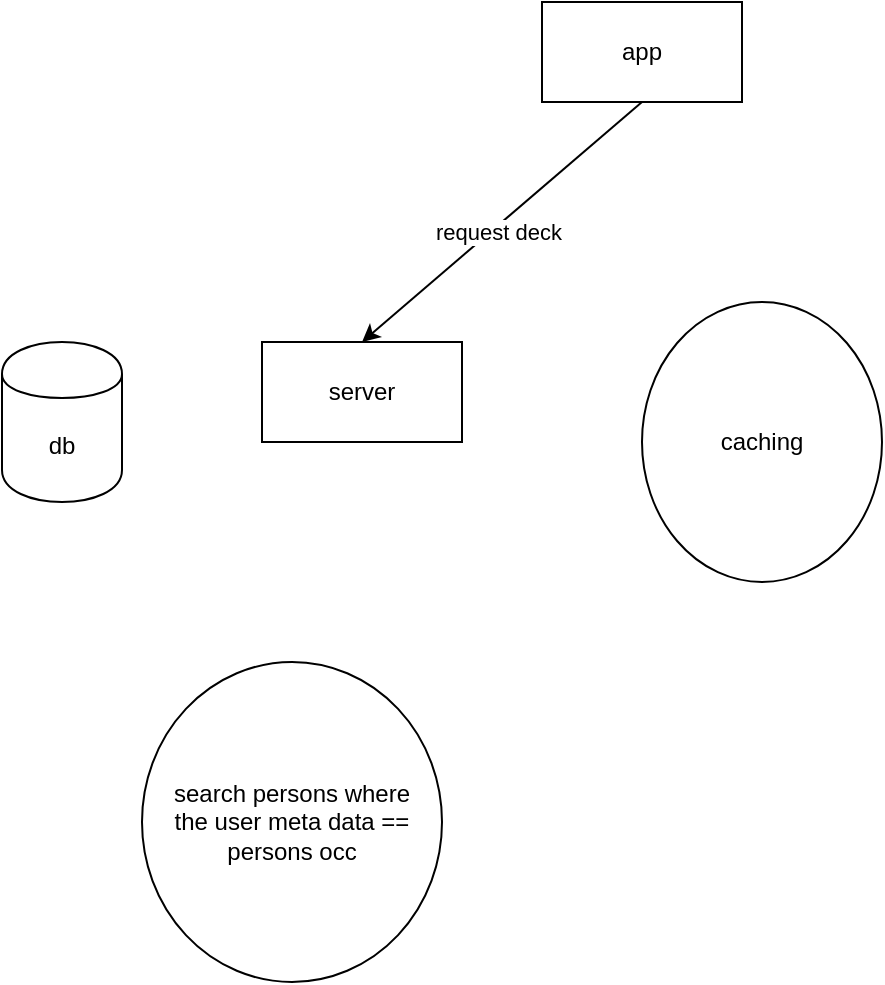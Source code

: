 <mxfile version="22.1.18" type="github">
  <diagram name="Page-1" id="a7Lel_avoH9exq7xq2m1">
    <mxGraphModel dx="1194" dy="770" grid="1" gridSize="10" guides="1" tooltips="1" connect="1" arrows="1" fold="1" page="1" pageScale="1" pageWidth="827" pageHeight="1169" math="0" shadow="0">
      <root>
        <mxCell id="0" />
        <mxCell id="1" parent="0" />
        <mxCell id="JonwsbSgbW7xtM1P4nJH-1" value="db" style="shape=cylinder;whiteSpace=wrap;html=1;boundedLbl=1;backgroundOutline=1;" vertex="1" parent="1">
          <mxGeometry x="80" y="260" width="60" height="80" as="geometry" />
        </mxCell>
        <mxCell id="JonwsbSgbW7xtM1P4nJH-2" value="app" style="html=1;dashed=0;whiteSpace=wrap;" vertex="1" parent="1">
          <mxGeometry x="350" y="90" width="100" height="50" as="geometry" />
        </mxCell>
        <mxCell id="JonwsbSgbW7xtM1P4nJH-3" value="" style="endArrow=classic;html=1;rounded=0;exitX=0.5;exitY=1;exitDx=0;exitDy=0;entryX=0.5;entryY=0;entryDx=0;entryDy=0;" edge="1" parent="1" source="JonwsbSgbW7xtM1P4nJH-2" target="JonwsbSgbW7xtM1P4nJH-4">
          <mxGeometry width="50" height="50" relative="1" as="geometry">
            <mxPoint x="270" y="320" as="sourcePoint" />
            <mxPoint x="290" y="400" as="targetPoint" />
            <Array as="points" />
          </mxGeometry>
        </mxCell>
        <mxCell id="JonwsbSgbW7xtM1P4nJH-5" value="request deck" style="edgeLabel;html=1;align=center;verticalAlign=middle;resizable=0;points=[];" vertex="1" connectable="0" parent="JonwsbSgbW7xtM1P4nJH-3">
          <mxGeometry x="0.045" y="2" relative="1" as="geometry">
            <mxPoint as="offset" />
          </mxGeometry>
        </mxCell>
        <mxCell id="JonwsbSgbW7xtM1P4nJH-4" value="server" style="html=1;dashed=0;whiteSpace=wrap;" vertex="1" parent="1">
          <mxGeometry x="210" y="260" width="100" height="50" as="geometry" />
        </mxCell>
        <mxCell id="JonwsbSgbW7xtM1P4nJH-6" value="search persons where&lt;br&gt;the user meta data == persons occ" style="shape=ellipse;html=1;dashed=0;whiteSpace=wrap;perimeter=ellipsePerimeter;" vertex="1" parent="1">
          <mxGeometry x="150" y="420" width="150" height="160" as="geometry" />
        </mxCell>
        <mxCell id="JonwsbSgbW7xtM1P4nJH-7" value="caching" style="shape=ellipse;html=1;dashed=0;whiteSpace=wrap;perimeter=ellipsePerimeter;" vertex="1" parent="1">
          <mxGeometry x="400" y="240" width="120" height="140" as="geometry" />
        </mxCell>
      </root>
    </mxGraphModel>
  </diagram>
</mxfile>
